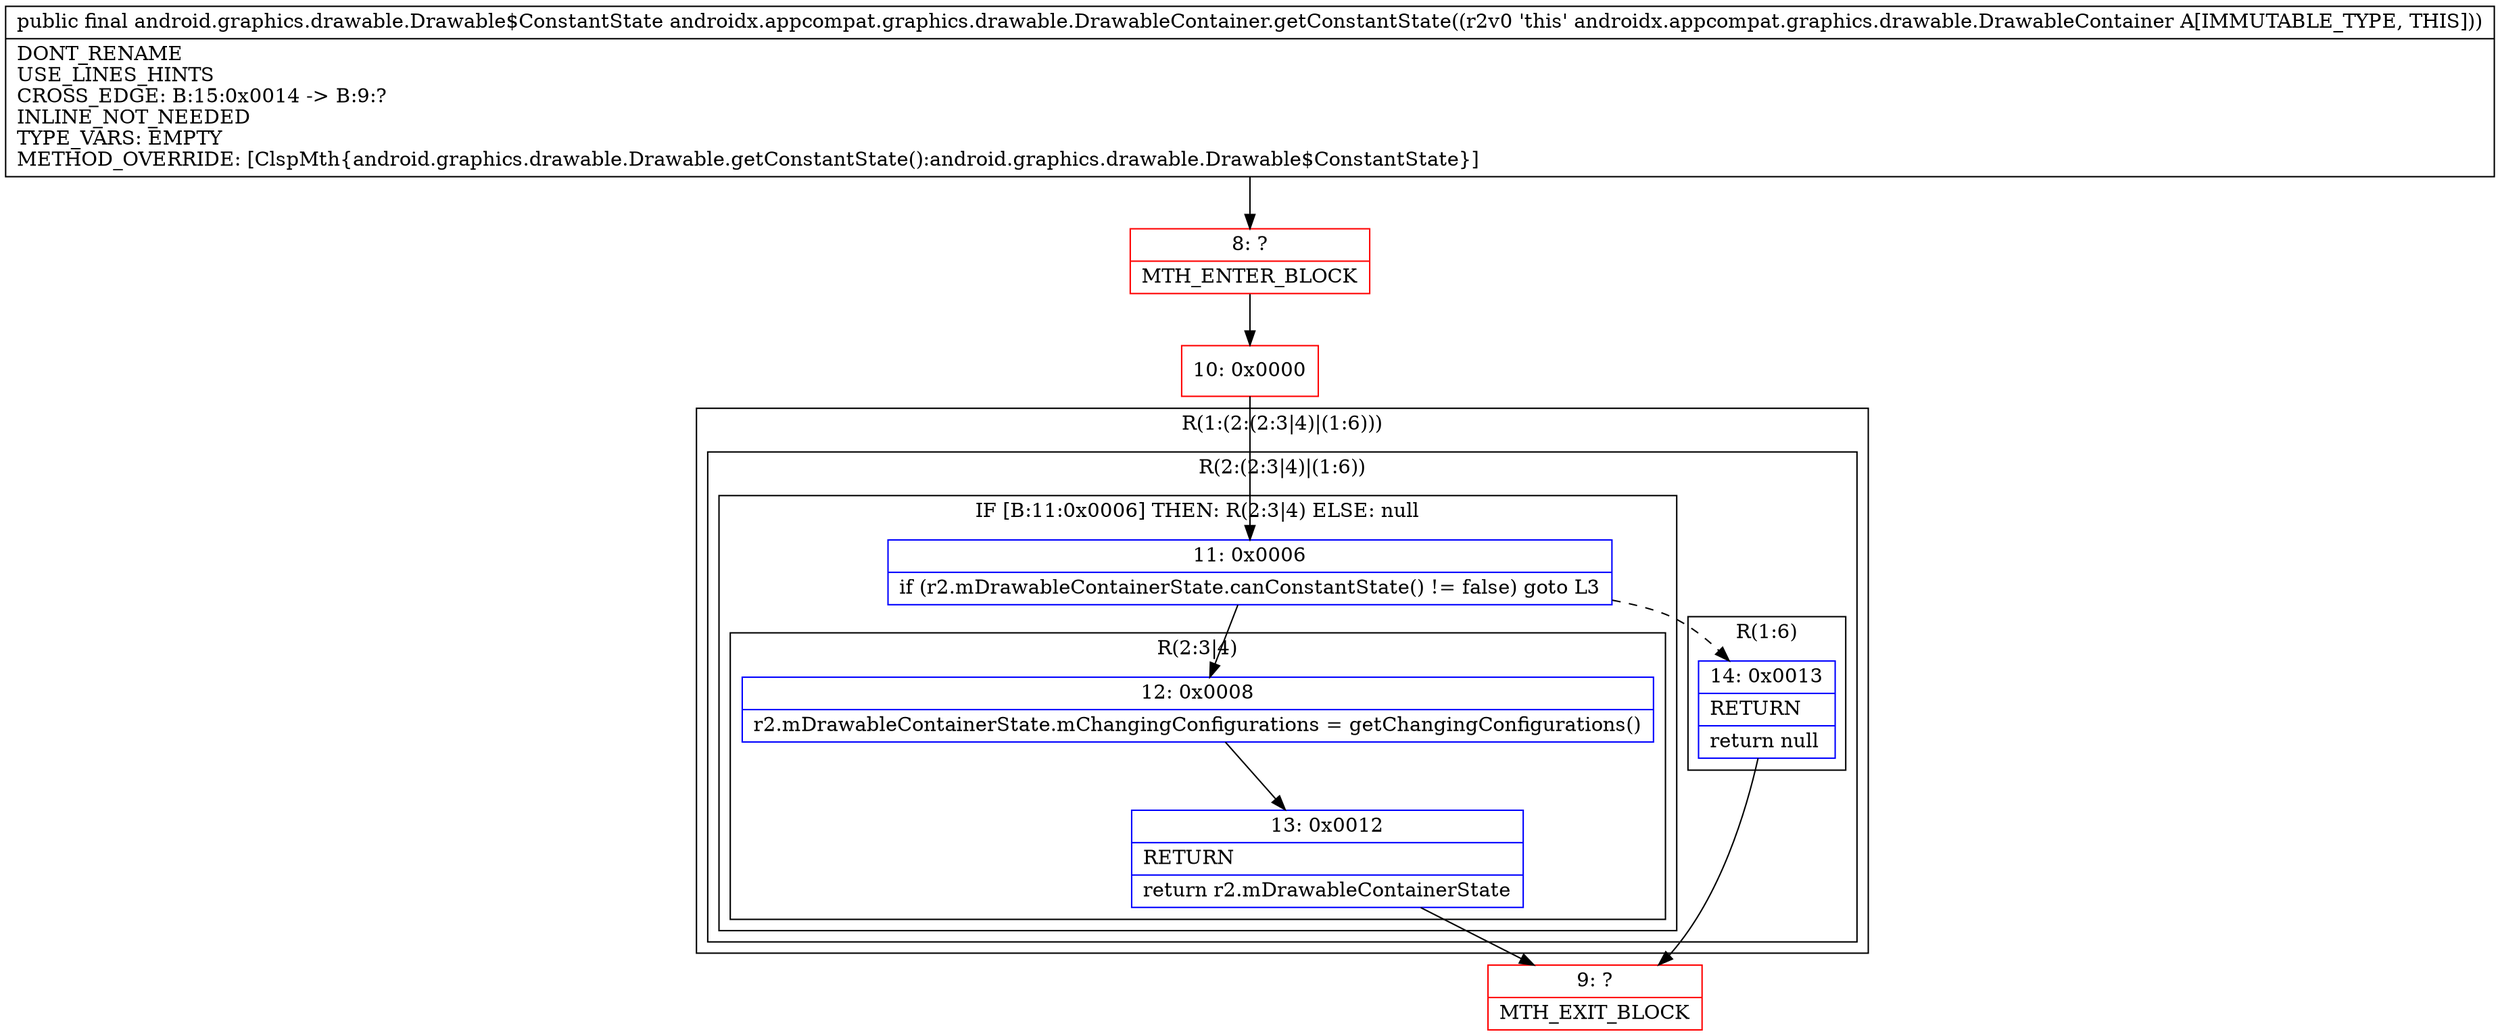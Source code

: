digraph "CFG forandroidx.appcompat.graphics.drawable.DrawableContainer.getConstantState()Landroid\/graphics\/drawable\/Drawable$ConstantState;" {
subgraph cluster_Region_1531876138 {
label = "R(1:(2:(2:3|4)|(1:6)))";
node [shape=record,color=blue];
subgraph cluster_Region_275398443 {
label = "R(2:(2:3|4)|(1:6))";
node [shape=record,color=blue];
subgraph cluster_IfRegion_556681426 {
label = "IF [B:11:0x0006] THEN: R(2:3|4) ELSE: null";
node [shape=record,color=blue];
Node_11 [shape=record,label="{11\:\ 0x0006|if (r2.mDrawableContainerState.canConstantState() != false) goto L3\l}"];
subgraph cluster_Region_1283587625 {
label = "R(2:3|4)";
node [shape=record,color=blue];
Node_12 [shape=record,label="{12\:\ 0x0008|r2.mDrawableContainerState.mChangingConfigurations = getChangingConfigurations()\l}"];
Node_13 [shape=record,label="{13\:\ 0x0012|RETURN\l|return r2.mDrawableContainerState\l}"];
}
}
subgraph cluster_Region_1677321040 {
label = "R(1:6)";
node [shape=record,color=blue];
Node_14 [shape=record,label="{14\:\ 0x0013|RETURN\l|return null\l}"];
}
}
}
Node_8 [shape=record,color=red,label="{8\:\ ?|MTH_ENTER_BLOCK\l}"];
Node_10 [shape=record,color=red,label="{10\:\ 0x0000}"];
Node_9 [shape=record,color=red,label="{9\:\ ?|MTH_EXIT_BLOCK\l}"];
MethodNode[shape=record,label="{public final android.graphics.drawable.Drawable$ConstantState androidx.appcompat.graphics.drawable.DrawableContainer.getConstantState((r2v0 'this' androidx.appcompat.graphics.drawable.DrawableContainer A[IMMUTABLE_TYPE, THIS]))  | DONT_RENAME\lUSE_LINES_HINTS\lCROSS_EDGE: B:15:0x0014 \-\> B:9:?\lINLINE_NOT_NEEDED\lTYPE_VARS: EMPTY\lMETHOD_OVERRIDE: [ClspMth\{android.graphics.drawable.Drawable.getConstantState():android.graphics.drawable.Drawable$ConstantState\}]\l}"];
MethodNode -> Node_8;Node_11 -> Node_12;
Node_11 -> Node_14[style=dashed];
Node_12 -> Node_13;
Node_13 -> Node_9;
Node_14 -> Node_9;
Node_8 -> Node_10;
Node_10 -> Node_11;
}

